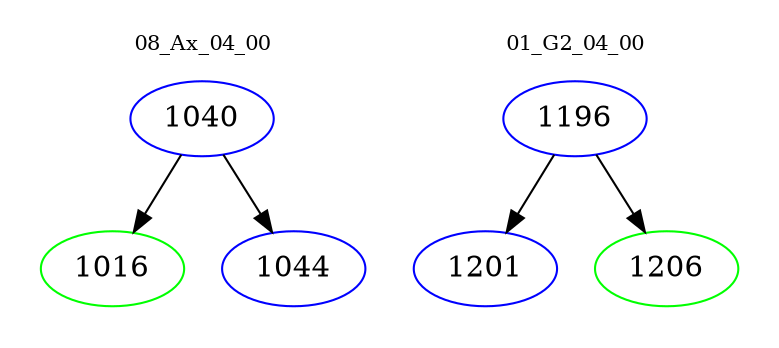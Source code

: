 digraph{
subgraph cluster_0 {
color = white
label = "08_Ax_04_00";
fontsize=10;
T0_1040 [label="1040", color="blue"]
T0_1040 -> T0_1016 [color="black"]
T0_1016 [label="1016", color="green"]
T0_1040 -> T0_1044 [color="black"]
T0_1044 [label="1044", color="blue"]
}
subgraph cluster_1 {
color = white
label = "01_G2_04_00";
fontsize=10;
T1_1196 [label="1196", color="blue"]
T1_1196 -> T1_1201 [color="black"]
T1_1201 [label="1201", color="blue"]
T1_1196 -> T1_1206 [color="black"]
T1_1206 [label="1206", color="green"]
}
}

